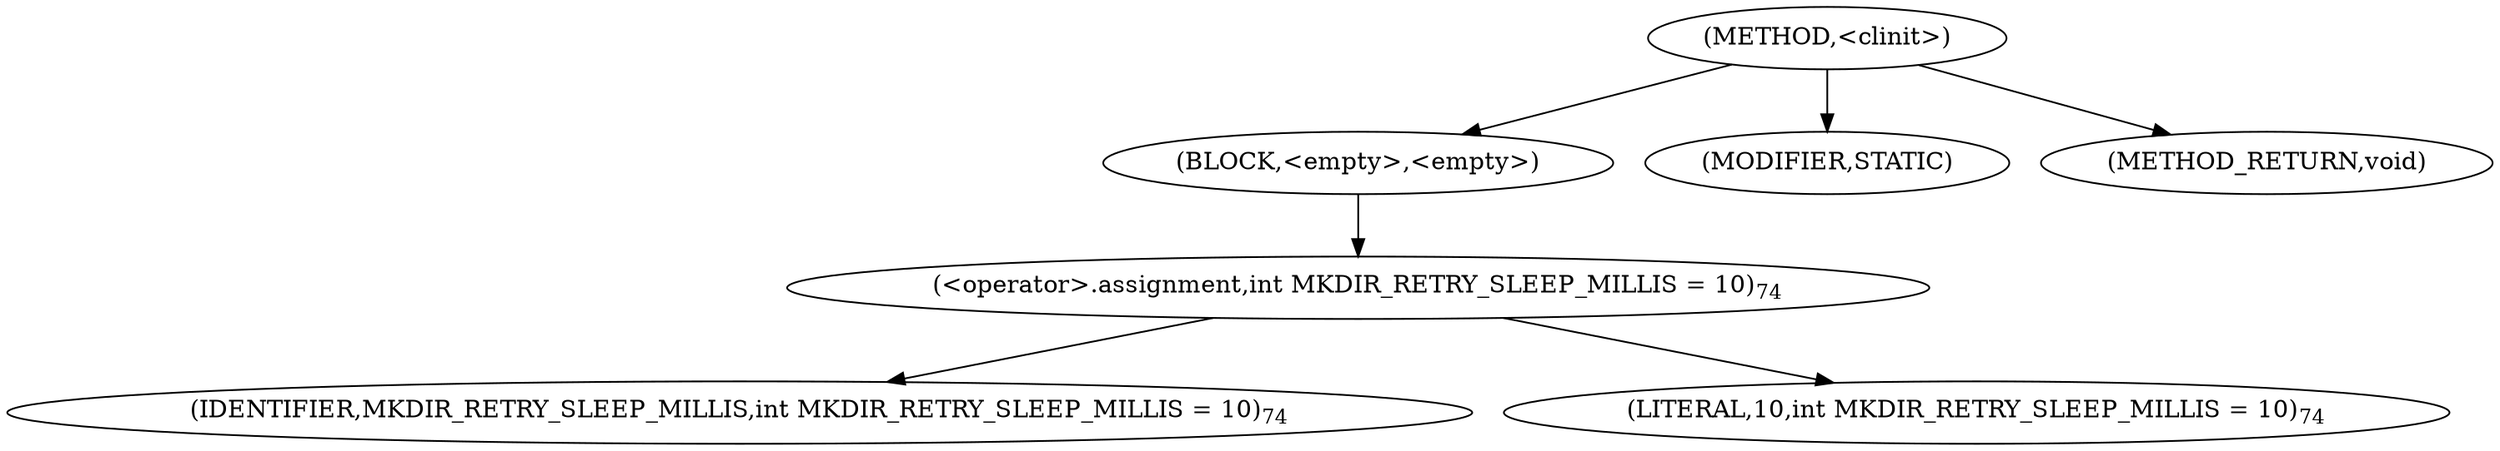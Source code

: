 digraph "&lt;clinit&gt;" {  
"156" [label = <(METHOD,&lt;clinit&gt;)> ]
"157" [label = <(BLOCK,&lt;empty&gt;,&lt;empty&gt;)> ]
"158" [label = <(&lt;operator&gt;.assignment,int MKDIR_RETRY_SLEEP_MILLIS = 10)<SUB>74</SUB>> ]
"159" [label = <(IDENTIFIER,MKDIR_RETRY_SLEEP_MILLIS,int MKDIR_RETRY_SLEEP_MILLIS = 10)<SUB>74</SUB>> ]
"160" [label = <(LITERAL,10,int MKDIR_RETRY_SLEEP_MILLIS = 10)<SUB>74</SUB>> ]
"161" [label = <(MODIFIER,STATIC)> ]
"162" [label = <(METHOD_RETURN,void)> ]
  "156" -> "157" 
  "156" -> "161" 
  "156" -> "162" 
  "157" -> "158" 
  "158" -> "159" 
  "158" -> "160" 
}
